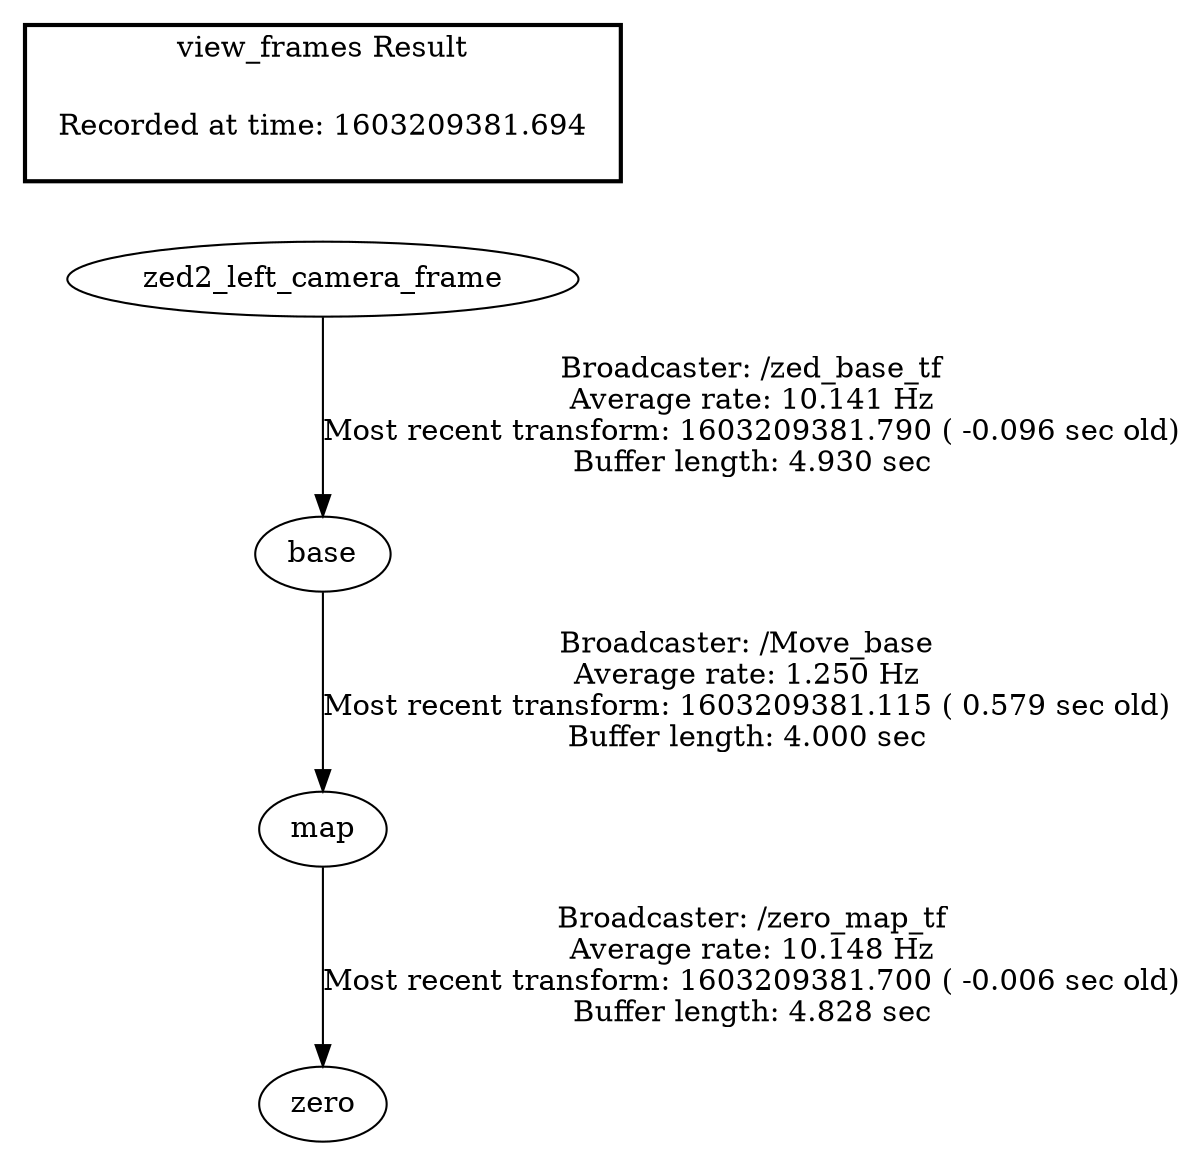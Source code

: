 digraph G {
"zed2_left_camera_frame" -> "base"[label="Broadcaster: /zed_base_tf\nAverage rate: 10.141 Hz\nMost recent transform: 1603209381.790 ( -0.096 sec old)\nBuffer length: 4.930 sec\n"];
"map" -> "zero"[label="Broadcaster: /zero_map_tf\nAverage rate: 10.148 Hz\nMost recent transform: 1603209381.700 ( -0.006 sec old)\nBuffer length: 4.828 sec\n"];
"base" -> "map"[label="Broadcaster: /Move_base\nAverage rate: 1.250 Hz\nMost recent transform: 1603209381.115 ( 0.579 sec old)\nBuffer length: 4.000 sec\n"];
edge [style=invis];
 subgraph cluster_legend { style=bold; color=black; label ="view_frames Result";
"Recorded at time: 1603209381.694"[ shape=plaintext ] ;
 }->"zed2_left_camera_frame";
}